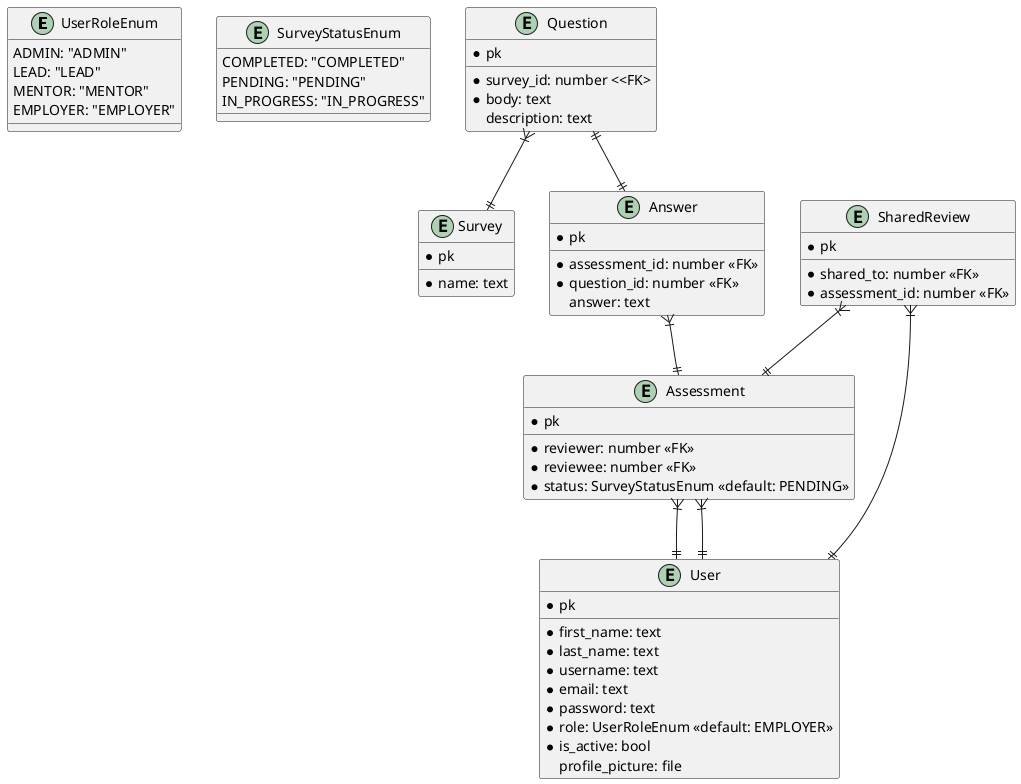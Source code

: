@startuml

entity UserRoleEnum{
ADMIN: "ADMIN"
LEAD: "LEAD"
MENTOR: "MENTOR"
EMPLOYER: "EMPLOYER"
}

entity SurveyStatusEnum{
COMPLETED: "COMPLETED"
PENDING: "PENDING"
IN_PROGRESS: "IN_PROGRESS"
}

entity User{
*pk
__
*first_name: text
*last_name: text
*username: text
*email: text
*password: text
*role: UserRoleEnum <<default: EMPLOYER>>
*is_active: bool
profile_picture: file
}

entity Survey{
*pk
__
*name: text
}

entity Question{
*pk
__
*survey_id: number <<FK>
*body: text
description: text
}

entity Assessment{
*pk
__
*reviewer: number <<FK>>
*reviewee: number <<FK>>
*status: SurveyStatusEnum <<default: PENDING>>
}

entity Answer{
*pk
__
*assessment_id: number <<FK>>
*question_id: number <<FK>>
answer: text
}

entity SharedReview{
*pk
__
*shared_to: number <<FK>>
*assessment_id: number <<FK>>
}

Question }|--|| Survey
Answer }|--|| Assessment
Question ||--|| Answer
Assessment }|--|| User
Assessment }|--|| User

SharedReview }|--|| User
SharedReview }|--|| Assessment
@enduml
